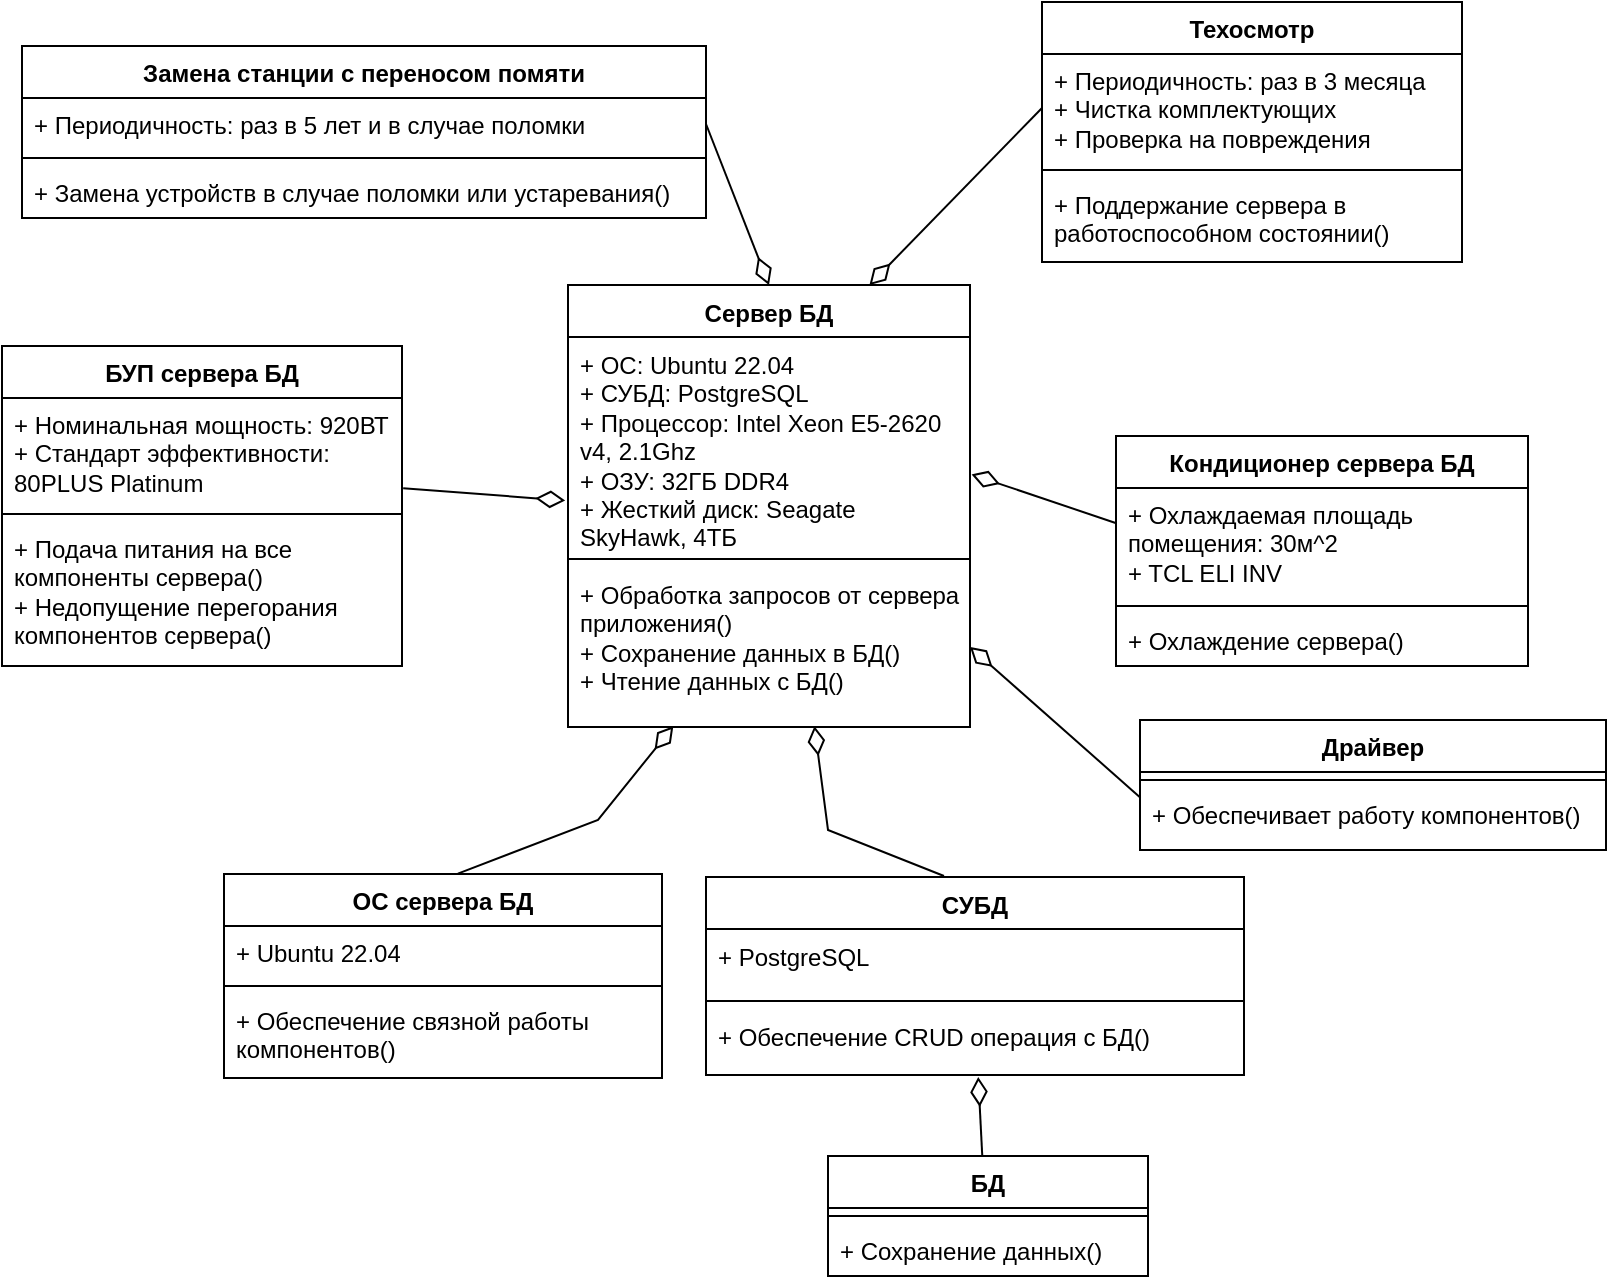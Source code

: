 <mxfile version="24.4.0" type="github">
  <diagram name="Страница — 1" id="-gfhNMuMHV1DPvXStUE0">
    <mxGraphModel dx="244" dy="588" grid="0" gridSize="10" guides="1" tooltips="1" connect="1" arrows="1" fold="1" page="1" pageScale="1" pageWidth="827" pageHeight="1169" math="0" shadow="0">
      <root>
        <mxCell id="0" />
        <mxCell id="1" parent="0" />
        <mxCell id="fs1AD6rkraFKoTr6OKZ1-1" value="Сервер БД" style="swimlane;fontStyle=1;align=center;verticalAlign=top;childLayout=stackLayout;horizontal=1;startSize=26;horizontalStack=0;resizeParent=1;resizeParentMax=0;resizeLast=0;collapsible=1;marginBottom=0;whiteSpace=wrap;html=1;" parent="1" vertex="1">
          <mxGeometry x="1133" y="349.5" width="201" height="221" as="geometry" />
        </mxCell>
        <mxCell id="fs1AD6rkraFKoTr6OKZ1-2" value="+ ОС: Ubuntu 22.04&lt;div&gt;+ СУБД: PostgreSQL&lt;/div&gt;&lt;div&gt;+ Процессор: Intel Xeon E5-2620 v4, 2.1Ghz&lt;/div&gt;&lt;div&gt;&lt;div&gt;+ ОЗУ: 32ГБ DDR4&lt;/div&gt;&lt;div&gt;+ Жесткий диск: Seagate SkyHawk, 4ТБ&lt;br&gt;&lt;/div&gt;&lt;div&gt;&lt;br&gt;&lt;/div&gt;&lt;/div&gt;" style="text;strokeColor=none;fillColor=none;align=left;verticalAlign=top;spacingLeft=4;spacingRight=4;overflow=hidden;rotatable=0;points=[[0,0.5],[1,0.5]];portConstraint=eastwest;whiteSpace=wrap;html=1;" parent="fs1AD6rkraFKoTr6OKZ1-1" vertex="1">
          <mxGeometry y="26" width="201" height="107" as="geometry" />
        </mxCell>
        <mxCell id="fs1AD6rkraFKoTr6OKZ1-3" value="" style="line;strokeWidth=1;fillColor=none;align=left;verticalAlign=middle;spacingTop=-1;spacingLeft=3;spacingRight=3;rotatable=0;labelPosition=right;points=[];portConstraint=eastwest;strokeColor=inherit;" parent="fs1AD6rkraFKoTr6OKZ1-1" vertex="1">
          <mxGeometry y="133" width="201" height="8" as="geometry" />
        </mxCell>
        <mxCell id="fs1AD6rkraFKoTr6OKZ1-4" value="+ Обработка запросов от сервера приложения()&lt;div&gt;+ Сохранение данных в БД()&lt;/div&gt;&lt;div&gt;+ Чтение данных с БД()&lt;/div&gt;" style="text;strokeColor=none;fillColor=none;align=left;verticalAlign=top;spacingLeft=4;spacingRight=4;overflow=hidden;rotatable=0;points=[[0,0.5],[1,0.5]];portConstraint=eastwest;whiteSpace=wrap;html=1;" parent="fs1AD6rkraFKoTr6OKZ1-1" vertex="1">
          <mxGeometry y="141" width="201" height="80" as="geometry" />
        </mxCell>
        <mxCell id="fs1AD6rkraFKoTr6OKZ1-9" value="ОС сервера БД" style="swimlane;fontStyle=1;align=center;verticalAlign=top;childLayout=stackLayout;horizontal=1;startSize=26;horizontalStack=0;resizeParent=1;resizeParentMax=0;resizeLast=0;collapsible=1;marginBottom=0;whiteSpace=wrap;html=1;" parent="1" vertex="1">
          <mxGeometry x="961" y="644" width="219" height="102" as="geometry" />
        </mxCell>
        <mxCell id="fs1AD6rkraFKoTr6OKZ1-10" value="+ Ubuntu 22.04" style="text;strokeColor=none;fillColor=none;align=left;verticalAlign=top;spacingLeft=4;spacingRight=4;overflow=hidden;rotatable=0;points=[[0,0.5],[1,0.5]];portConstraint=eastwest;whiteSpace=wrap;html=1;" parent="fs1AD6rkraFKoTr6OKZ1-9" vertex="1">
          <mxGeometry y="26" width="219" height="26" as="geometry" />
        </mxCell>
        <mxCell id="fs1AD6rkraFKoTr6OKZ1-11" value="" style="line;strokeWidth=1;fillColor=none;align=left;verticalAlign=middle;spacingTop=-1;spacingLeft=3;spacingRight=3;rotatable=0;labelPosition=right;points=[];portConstraint=eastwest;strokeColor=inherit;" parent="fs1AD6rkraFKoTr6OKZ1-9" vertex="1">
          <mxGeometry y="52" width="219" height="8" as="geometry" />
        </mxCell>
        <mxCell id="fs1AD6rkraFKoTr6OKZ1-12" value="+ Обеспечение связной работы компонентов()" style="text;strokeColor=none;fillColor=none;align=left;verticalAlign=top;spacingLeft=4;spacingRight=4;overflow=hidden;rotatable=0;points=[[0,0.5],[1,0.5]];portConstraint=eastwest;whiteSpace=wrap;html=1;" parent="fs1AD6rkraFKoTr6OKZ1-9" vertex="1">
          <mxGeometry y="60" width="219" height="42" as="geometry" />
        </mxCell>
        <mxCell id="fs1AD6rkraFKoTr6OKZ1-13" value="СУБД" style="swimlane;fontStyle=1;align=center;verticalAlign=top;childLayout=stackLayout;horizontal=1;startSize=26;horizontalStack=0;resizeParent=1;resizeParentMax=0;resizeLast=0;collapsible=1;marginBottom=0;whiteSpace=wrap;html=1;" parent="1" vertex="1">
          <mxGeometry x="1202" y="645.5" width="269" height="99" as="geometry" />
        </mxCell>
        <mxCell id="fs1AD6rkraFKoTr6OKZ1-14" value="+ PostgreSQL" style="text;strokeColor=none;fillColor=none;align=left;verticalAlign=top;spacingLeft=4;spacingRight=4;overflow=hidden;rotatable=0;points=[[0,0.5],[1,0.5]];portConstraint=eastwest;whiteSpace=wrap;html=1;" parent="fs1AD6rkraFKoTr6OKZ1-13" vertex="1">
          <mxGeometry y="26" width="269" height="32" as="geometry" />
        </mxCell>
        <mxCell id="fs1AD6rkraFKoTr6OKZ1-15" value="" style="line;strokeWidth=1;fillColor=none;align=left;verticalAlign=middle;spacingTop=-1;spacingLeft=3;spacingRight=3;rotatable=0;labelPosition=right;points=[];portConstraint=eastwest;strokeColor=inherit;" parent="fs1AD6rkraFKoTr6OKZ1-13" vertex="1">
          <mxGeometry y="58" width="269" height="8" as="geometry" />
        </mxCell>
        <mxCell id="fs1AD6rkraFKoTr6OKZ1-16" value="&lt;div&gt;+ Обеспечение CRUD операция с БД()&lt;/div&gt;" style="text;strokeColor=none;fillColor=none;align=left;verticalAlign=top;spacingLeft=4;spacingRight=4;overflow=hidden;rotatable=0;points=[[0,0.5],[1,0.5]];portConstraint=eastwest;whiteSpace=wrap;html=1;" parent="fs1AD6rkraFKoTr6OKZ1-13" vertex="1">
          <mxGeometry y="66" width="269" height="33" as="geometry" />
        </mxCell>
        <mxCell id="fs1AD6rkraFKoTr6OKZ1-17" value="" style="endArrow=diamondThin;endFill=0;endSize=12;html=1;rounded=0;entryX=0.262;entryY=0.995;entryDx=0;entryDy=0;exitX=0.534;exitY=-0.002;exitDx=0;exitDy=0;exitPerimeter=0;entryPerimeter=0;" parent="1" source="fs1AD6rkraFKoTr6OKZ1-9" target="fs1AD6rkraFKoTr6OKZ1-4" edge="1">
          <mxGeometry width="160" relative="1" as="geometry">
            <mxPoint x="1015" y="710" as="sourcePoint" />
            <mxPoint x="1014.5" y="664" as="targetPoint" />
            <Array as="points">
              <mxPoint x="1148" y="617" />
            </Array>
          </mxGeometry>
        </mxCell>
        <mxCell id="fs1AD6rkraFKoTr6OKZ1-18" value="" style="endArrow=diamondThin;endFill=0;endSize=12;html=1;rounded=0;entryX=0.613;entryY=0.995;entryDx=0;entryDy=0;entryPerimeter=0;" parent="1" edge="1" target="fs1AD6rkraFKoTr6OKZ1-4">
          <mxGeometry width="160" relative="1" as="geometry">
            <mxPoint x="1321" y="645" as="sourcePoint" />
            <mxPoint x="1256" y="580" as="targetPoint" />
            <Array as="points">
              <mxPoint x="1263" y="622" />
            </Array>
          </mxGeometry>
        </mxCell>
        <mxCell id="fs1AD6rkraFKoTr6OKZ1-19" value="БД" style="swimlane;fontStyle=1;align=center;verticalAlign=top;childLayout=stackLayout;horizontal=1;startSize=26;horizontalStack=0;resizeParent=1;resizeParentMax=0;resizeLast=0;collapsible=1;marginBottom=0;whiteSpace=wrap;html=1;" parent="1" vertex="1">
          <mxGeometry x="1263" y="785" width="160" height="60" as="geometry" />
        </mxCell>
        <mxCell id="fs1AD6rkraFKoTr6OKZ1-20" value="" style="line;strokeWidth=1;fillColor=none;align=left;verticalAlign=middle;spacingTop=-1;spacingLeft=3;spacingRight=3;rotatable=0;labelPosition=right;points=[];portConstraint=eastwest;strokeColor=inherit;" parent="fs1AD6rkraFKoTr6OKZ1-19" vertex="1">
          <mxGeometry y="26" width="160" height="8" as="geometry" />
        </mxCell>
        <mxCell id="fs1AD6rkraFKoTr6OKZ1-21" value="+ Сохранение данных()" style="text;strokeColor=none;fillColor=none;align=left;verticalAlign=top;spacingLeft=4;spacingRight=4;overflow=hidden;rotatable=0;points=[[0,0.5],[1,0.5]];portConstraint=eastwest;whiteSpace=wrap;html=1;" parent="fs1AD6rkraFKoTr6OKZ1-19" vertex="1">
          <mxGeometry y="34" width="160" height="26" as="geometry" />
        </mxCell>
        <mxCell id="fs1AD6rkraFKoTr6OKZ1-22" value="" style="endArrow=diamondThin;endFill=0;endSize=12;html=1;rounded=0;entryX=0.506;entryY=1.03;entryDx=0;entryDy=0;entryPerimeter=0;exitX=0.482;exitY=-0.005;exitDx=0;exitDy=0;exitPerimeter=0;" parent="1" source="fs1AD6rkraFKoTr6OKZ1-19" target="fs1AD6rkraFKoTr6OKZ1-16" edge="1">
          <mxGeometry width="160" relative="1" as="geometry">
            <mxPoint x="1302" y="907" as="sourcePoint" />
            <mxPoint x="1301.97" y="848" as="targetPoint" />
            <Array as="points" />
          </mxGeometry>
        </mxCell>
        <mxCell id="fs1AD6rkraFKoTr6OKZ1-23" value="Кондиционер сервера БД" style="swimlane;fontStyle=1;align=center;verticalAlign=top;childLayout=stackLayout;horizontal=1;startSize=26;horizontalStack=0;resizeParent=1;resizeParentMax=0;resizeLast=0;collapsible=1;marginBottom=0;whiteSpace=wrap;html=1;" parent="1" vertex="1">
          <mxGeometry x="1407" y="425" width="206" height="115" as="geometry" />
        </mxCell>
        <mxCell id="fs1AD6rkraFKoTr6OKZ1-24" value="+ Охлаждаемая площадь помещения: 30м^2&lt;div&gt;+ TCL ELI INV&lt;/div&gt;" style="text;strokeColor=none;fillColor=none;align=left;verticalAlign=top;spacingLeft=4;spacingRight=4;overflow=hidden;rotatable=0;points=[[0,0.5],[1,0.5]];portConstraint=eastwest;whiteSpace=wrap;html=1;" parent="fs1AD6rkraFKoTr6OKZ1-23" vertex="1">
          <mxGeometry y="26" width="206" height="55" as="geometry" />
        </mxCell>
        <mxCell id="fs1AD6rkraFKoTr6OKZ1-25" value="" style="line;strokeWidth=1;fillColor=none;align=left;verticalAlign=middle;spacingTop=-1;spacingLeft=3;spacingRight=3;rotatable=0;labelPosition=right;points=[];portConstraint=eastwest;strokeColor=inherit;" parent="fs1AD6rkraFKoTr6OKZ1-23" vertex="1">
          <mxGeometry y="81" width="206" height="8" as="geometry" />
        </mxCell>
        <mxCell id="fs1AD6rkraFKoTr6OKZ1-26" value="+ Охлаждение сервера()" style="text;strokeColor=none;fillColor=none;align=left;verticalAlign=top;spacingLeft=4;spacingRight=4;overflow=hidden;rotatable=0;points=[[0,0.5],[1,0.5]];portConstraint=eastwest;whiteSpace=wrap;html=1;" parent="fs1AD6rkraFKoTr6OKZ1-23" vertex="1">
          <mxGeometry y="89" width="206" height="26" as="geometry" />
        </mxCell>
        <mxCell id="fs1AD6rkraFKoTr6OKZ1-30" value="Замена станции с переносом помяти" style="swimlane;fontStyle=1;align=center;verticalAlign=top;childLayout=stackLayout;horizontal=1;startSize=26;horizontalStack=0;resizeParent=1;resizeParentMax=0;resizeLast=0;collapsible=1;marginBottom=0;whiteSpace=wrap;html=1;" parent="1" vertex="1">
          <mxGeometry x="860" y="230" width="342" height="86" as="geometry" />
        </mxCell>
        <mxCell id="fs1AD6rkraFKoTr6OKZ1-31" value="+ Периодичность: раз в 5 лет и в случае поломки" style="text;strokeColor=none;fillColor=none;align=left;verticalAlign=top;spacingLeft=4;spacingRight=4;overflow=hidden;rotatable=0;points=[[0,0.5],[1,0.5]];portConstraint=eastwest;whiteSpace=wrap;html=1;" parent="fs1AD6rkraFKoTr6OKZ1-30" vertex="1">
          <mxGeometry y="26" width="342" height="26" as="geometry" />
        </mxCell>
        <mxCell id="fs1AD6rkraFKoTr6OKZ1-32" value="" style="line;strokeWidth=1;fillColor=none;align=left;verticalAlign=middle;spacingTop=-1;spacingLeft=3;spacingRight=3;rotatable=0;labelPosition=right;points=[];portConstraint=eastwest;strokeColor=inherit;" parent="fs1AD6rkraFKoTr6OKZ1-30" vertex="1">
          <mxGeometry y="52" width="342" height="8" as="geometry" />
        </mxCell>
        <mxCell id="fs1AD6rkraFKoTr6OKZ1-33" value="+ Замена устройств в случае поломки или устаревания()" style="text;strokeColor=none;fillColor=none;align=left;verticalAlign=top;spacingLeft=4;spacingRight=4;overflow=hidden;rotatable=0;points=[[0,0.5],[1,0.5]];portConstraint=eastwest;whiteSpace=wrap;html=1;" parent="fs1AD6rkraFKoTr6OKZ1-30" vertex="1">
          <mxGeometry y="60" width="342" height="26" as="geometry" />
        </mxCell>
        <mxCell id="fs1AD6rkraFKoTr6OKZ1-34" value="Техосмотр" style="swimlane;fontStyle=1;align=center;verticalAlign=top;childLayout=stackLayout;horizontal=1;startSize=26;horizontalStack=0;resizeParent=1;resizeParentMax=0;resizeLast=0;collapsible=1;marginBottom=0;whiteSpace=wrap;html=1;" parent="1" vertex="1">
          <mxGeometry x="1370" y="208" width="210" height="130" as="geometry" />
        </mxCell>
        <mxCell id="fs1AD6rkraFKoTr6OKZ1-35" value="+ Периодичность: раз в 3 месяца&lt;div&gt;+ Чистка комплектующих&lt;/div&gt;&lt;div&gt;+ Проверка на повреждения&lt;/div&gt;" style="text;strokeColor=none;fillColor=none;align=left;verticalAlign=top;spacingLeft=4;spacingRight=4;overflow=hidden;rotatable=0;points=[[0,0.5],[1,0.5]];portConstraint=eastwest;whiteSpace=wrap;html=1;" parent="fs1AD6rkraFKoTr6OKZ1-34" vertex="1">
          <mxGeometry y="26" width="210" height="54" as="geometry" />
        </mxCell>
        <mxCell id="fs1AD6rkraFKoTr6OKZ1-36" value="" style="line;strokeWidth=1;fillColor=none;align=left;verticalAlign=middle;spacingTop=-1;spacingLeft=3;spacingRight=3;rotatable=0;labelPosition=right;points=[];portConstraint=eastwest;strokeColor=inherit;" parent="fs1AD6rkraFKoTr6OKZ1-34" vertex="1">
          <mxGeometry y="80" width="210" height="8" as="geometry" />
        </mxCell>
        <mxCell id="fs1AD6rkraFKoTr6OKZ1-37" value="+ Поддержание сервера в работоспособном состоянии()" style="text;strokeColor=none;fillColor=none;align=left;verticalAlign=top;spacingLeft=4;spacingRight=4;overflow=hidden;rotatable=0;points=[[0,0.5],[1,0.5]];portConstraint=eastwest;whiteSpace=wrap;html=1;" parent="fs1AD6rkraFKoTr6OKZ1-34" vertex="1">
          <mxGeometry y="88" width="210" height="42" as="geometry" />
        </mxCell>
        <mxCell id="fs1AD6rkraFKoTr6OKZ1-38" value="БУП сервера БД" style="swimlane;fontStyle=1;align=center;verticalAlign=top;childLayout=stackLayout;horizontal=1;startSize=26;horizontalStack=0;resizeParent=1;resizeParentMax=0;resizeLast=0;collapsible=1;marginBottom=0;whiteSpace=wrap;html=1;" parent="1" vertex="1">
          <mxGeometry x="850" y="380" width="200" height="160" as="geometry" />
        </mxCell>
        <mxCell id="fs1AD6rkraFKoTr6OKZ1-39" value="+ Номинальная мощность: 920ВТ&lt;div&gt;+ Стандарт эффективности: 80PLUS Platinum&lt;/div&gt;" style="text;strokeColor=none;fillColor=none;align=left;verticalAlign=top;spacingLeft=4;spacingRight=4;overflow=hidden;rotatable=0;points=[[0,0.5],[1,0.5]];portConstraint=eastwest;whiteSpace=wrap;html=1;" parent="fs1AD6rkraFKoTr6OKZ1-38" vertex="1">
          <mxGeometry y="26" width="200" height="54" as="geometry" />
        </mxCell>
        <mxCell id="fs1AD6rkraFKoTr6OKZ1-40" value="" style="line;strokeWidth=1;fillColor=none;align=left;verticalAlign=middle;spacingTop=-1;spacingLeft=3;spacingRight=3;rotatable=0;labelPosition=right;points=[];portConstraint=eastwest;strokeColor=inherit;" parent="fs1AD6rkraFKoTr6OKZ1-38" vertex="1">
          <mxGeometry y="80" width="200" height="8" as="geometry" />
        </mxCell>
        <mxCell id="fs1AD6rkraFKoTr6OKZ1-41" value="+ Подача питания на все компоненты сервера()&lt;div&gt;+ Недопущение перегорания компонентов сервера()&lt;/div&gt;" style="text;strokeColor=none;fillColor=none;align=left;verticalAlign=top;spacingLeft=4;spacingRight=4;overflow=hidden;rotatable=0;points=[[0,0.5],[1,0.5]];portConstraint=eastwest;whiteSpace=wrap;html=1;" parent="fs1AD6rkraFKoTr6OKZ1-38" vertex="1">
          <mxGeometry y="88" width="200" height="72" as="geometry" />
        </mxCell>
        <mxCell id="fs1AD6rkraFKoTr6OKZ1-42" value="" style="endArrow=diamondThin;html=1;rounded=0;exitX=1.003;exitY=0.835;exitDx=0;exitDy=0;exitPerimeter=0;entryX=-0.007;entryY=0.764;entryDx=0;entryDy=0;entryPerimeter=0;endFill=0;endSize=12;" parent="1" source="fs1AD6rkraFKoTr6OKZ1-39" target="fs1AD6rkraFKoTr6OKZ1-2" edge="1">
          <mxGeometry width="50" height="50" relative="1" as="geometry">
            <mxPoint x="1200" y="570" as="sourcePoint" />
            <mxPoint x="1250" y="520" as="targetPoint" />
          </mxGeometry>
        </mxCell>
        <mxCell id="fs1AD6rkraFKoTr6OKZ1-44" value="" style="endArrow=diamondThin;html=1;rounded=0;exitX=1;exitY=0.5;exitDx=0;exitDy=0;entryX=0.5;entryY=0;entryDx=0;entryDy=0;endFill=0;endSize=12;" parent="1" source="fs1AD6rkraFKoTr6OKZ1-31" target="fs1AD6rkraFKoTr6OKZ1-1" edge="1">
          <mxGeometry width="50" height="50" relative="1" as="geometry">
            <mxPoint x="1213" y="290" as="sourcePoint" />
            <mxPoint x="1294" y="296" as="targetPoint" />
          </mxGeometry>
        </mxCell>
        <mxCell id="fs1AD6rkraFKoTr6OKZ1-45" value="" style="endArrow=diamondThin;html=1;rounded=0;exitX=0;exitY=0.5;exitDx=0;exitDy=0;entryX=0.75;entryY=0;entryDx=0;entryDy=0;endFill=0;endSize=12;" parent="1" source="fs1AD6rkraFKoTr6OKZ1-35" target="fs1AD6rkraFKoTr6OKZ1-1" edge="1">
          <mxGeometry width="50" height="50" relative="1" as="geometry">
            <mxPoint x="1241" y="290" as="sourcePoint" />
            <mxPoint x="1322" y="296" as="targetPoint" />
          </mxGeometry>
        </mxCell>
        <mxCell id="fs1AD6rkraFKoTr6OKZ1-46" value="" style="endArrow=diamondThin;html=1;rounded=0;exitX=-0.001;exitY=0.318;exitDx=0;exitDy=0;exitPerimeter=0;entryX=1.004;entryY=0.642;entryDx=0;entryDy=0;entryPerimeter=0;endFill=0;endSize=12;" parent="1" source="fs1AD6rkraFKoTr6OKZ1-24" target="fs1AD6rkraFKoTr6OKZ1-2" edge="1">
          <mxGeometry width="50" height="50" relative="1" as="geometry">
            <mxPoint x="1373" y="560" as="sourcePoint" />
            <mxPoint x="1454" y="566" as="targetPoint" />
          </mxGeometry>
        </mxCell>
        <mxCell id="OIA3sCnSBwSmCTGeMHfl-1" value="Драйвер" style="swimlane;fontStyle=1;align=center;verticalAlign=top;childLayout=stackLayout;horizontal=1;startSize=26;horizontalStack=0;resizeParent=1;resizeParentMax=0;resizeLast=0;collapsible=1;marginBottom=0;whiteSpace=wrap;html=1;" parent="1" vertex="1">
          <mxGeometry x="1419" y="567" width="233" height="65" as="geometry" />
        </mxCell>
        <mxCell id="OIA3sCnSBwSmCTGeMHfl-2" value="" style="line;strokeWidth=1;fillColor=none;align=left;verticalAlign=middle;spacingTop=-1;spacingLeft=3;spacingRight=3;rotatable=0;labelPosition=right;points=[];portConstraint=eastwest;strokeColor=inherit;" parent="OIA3sCnSBwSmCTGeMHfl-1" vertex="1">
          <mxGeometry y="26" width="233" height="8" as="geometry" />
        </mxCell>
        <mxCell id="OIA3sCnSBwSmCTGeMHfl-3" value="+ Обеспечивает работу компонентов()" style="text;strokeColor=none;fillColor=none;align=left;verticalAlign=top;spacingLeft=4;spacingRight=4;overflow=hidden;rotatable=0;points=[[0,0.5],[1,0.5]];portConstraint=eastwest;whiteSpace=wrap;html=1;" parent="OIA3sCnSBwSmCTGeMHfl-1" vertex="1">
          <mxGeometry y="34" width="233" height="31" as="geometry" />
        </mxCell>
        <mxCell id="OIA3sCnSBwSmCTGeMHfl-4" value="" style="endArrow=diamondThin;endFill=0;endSize=12;html=1;rounded=0;exitX=0.001;exitY=0.156;exitDx=0;exitDy=0;exitPerimeter=0;entryX=1;entryY=0.5;entryDx=0;entryDy=0;" parent="1" source="OIA3sCnSBwSmCTGeMHfl-3" target="fs1AD6rkraFKoTr6OKZ1-4" edge="1">
          <mxGeometry width="160" relative="1" as="geometry">
            <mxPoint x="1509.8" y="616" as="sourcePoint" />
            <mxPoint x="1336.5" y="606" as="targetPoint" />
            <Array as="points" />
          </mxGeometry>
        </mxCell>
      </root>
    </mxGraphModel>
  </diagram>
</mxfile>
